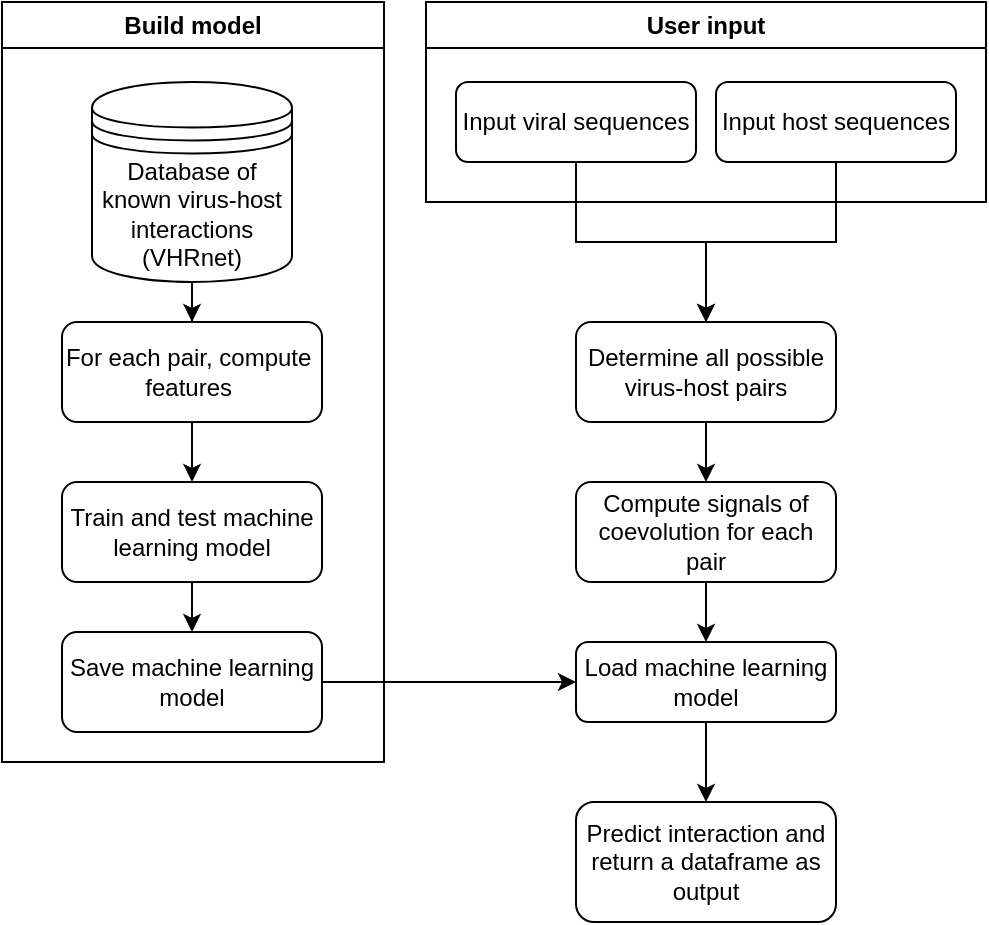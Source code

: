 <mxfile version="20.8.10" type="device"><diagram id="Q-FIue51Xmz_biObEu3h" name="Page-1"><mxGraphModel dx="381" dy="678" grid="1" gridSize="10" guides="1" tooltips="1" connect="1" arrows="1" fold="1" page="1" pageScale="1" pageWidth="600" pageHeight="900" math="0" shadow="0"><root><mxCell id="0"/><mxCell id="1" parent="0"/><mxCell id="jM-Vet60eMVjA-Xl_X50-4" style="edgeStyle=orthogonalEdgeStyle;rounded=0;orthogonalLoop=1;jettySize=auto;html=1;entryX=0.5;entryY=0;entryDx=0;entryDy=0;" parent="1" source="jM-Vet60eMVjA-Xl_X50-1" target="jM-Vet60eMVjA-Xl_X50-3" edge="1"><mxGeometry relative="1" as="geometry"/></mxCell><mxCell id="jM-Vet60eMVjA-Xl_X50-1" value="Input viral sequences" style="rounded=1;whiteSpace=wrap;html=1;" parent="1" vertex="1"><mxGeometry x="875" y="110" width="120" height="40" as="geometry"/></mxCell><mxCell id="jM-Vet60eMVjA-Xl_X50-5" style="edgeStyle=orthogonalEdgeStyle;rounded=0;orthogonalLoop=1;jettySize=auto;html=1;entryX=0.5;entryY=0;entryDx=0;entryDy=0;" parent="1" source="jM-Vet60eMVjA-Xl_X50-2" target="jM-Vet60eMVjA-Xl_X50-3" edge="1"><mxGeometry relative="1" as="geometry"/></mxCell><mxCell id="jM-Vet60eMVjA-Xl_X50-2" value="Input host sequences" style="rounded=1;whiteSpace=wrap;html=1;" parent="1" vertex="1"><mxGeometry x="1005" y="110" width="120" height="40" as="geometry"/></mxCell><mxCell id="jM-Vet60eMVjA-Xl_X50-7" style="edgeStyle=orthogonalEdgeStyle;rounded=0;orthogonalLoop=1;jettySize=auto;html=1;entryX=0.5;entryY=0;entryDx=0;entryDy=0;" parent="1" source="jM-Vet60eMVjA-Xl_X50-3" target="jM-Vet60eMVjA-Xl_X50-6" edge="1"><mxGeometry relative="1" as="geometry"/></mxCell><mxCell id="jM-Vet60eMVjA-Xl_X50-3" value="Determine all possible virus-host pairs" style="rounded=1;whiteSpace=wrap;html=1;" parent="1" vertex="1"><mxGeometry x="935" y="230" width="130" height="50" as="geometry"/></mxCell><mxCell id="LpjcW3A_V6wCs8siqMza-14" style="edgeStyle=orthogonalEdgeStyle;rounded=0;orthogonalLoop=1;jettySize=auto;html=1;" parent="1" source="jM-Vet60eMVjA-Xl_X50-6" target="LpjcW3A_V6wCs8siqMza-12" edge="1"><mxGeometry relative="1" as="geometry"/></mxCell><mxCell id="jM-Vet60eMVjA-Xl_X50-6" value="Compute signals of coevolution for each pair" style="rounded=1;whiteSpace=wrap;html=1;" parent="1" vertex="1"><mxGeometry x="935" y="310" width="130" height="50" as="geometry"/></mxCell><mxCell id="jM-Vet60eMVjA-Xl_X50-8" value="Predict interaction and return a dataframe as output" style="rounded=1;whiteSpace=wrap;html=1;" parent="1" vertex="1"><mxGeometry x="935" y="470" width="130" height="60" as="geometry"/></mxCell><mxCell id="LpjcW3A_V6wCs8siqMza-9" style="edgeStyle=orthogonalEdgeStyle;rounded=0;orthogonalLoop=1;jettySize=auto;html=1;entryX=0.5;entryY=0;entryDx=0;entryDy=0;" parent="1" source="XQeKwd74AmsxoPwSOVTo-4" target="LpjcW3A_V6wCs8siqMza-7" edge="1"><mxGeometry relative="1" as="geometry"/></mxCell><mxCell id="XQeKwd74AmsxoPwSOVTo-4" value="Database of known virus-host interactions (VHRnet)" style="shape=datastore;whiteSpace=wrap;html=1;" parent="1" vertex="1"><mxGeometry x="693" y="110" width="100" height="100" as="geometry"/></mxCell><mxCell id="LpjcW3A_V6wCs8siqMza-5" value="User input" style="swimlane;whiteSpace=wrap;html=1;container=0;" parent="1" vertex="1"><mxGeometry x="860" y="70" width="280" height="100" as="geometry"><mxRectangle x="860" y="80" width="100" height="30" as="alternateBounds"/></mxGeometry></mxCell><mxCell id="LpjcW3A_V6wCs8siqMza-13" style="edgeStyle=orthogonalEdgeStyle;rounded=0;orthogonalLoop=1;jettySize=auto;html=1;entryX=0;entryY=0.5;entryDx=0;entryDy=0;" parent="1" source="LpjcW3A_V6wCs8siqMza-8" target="LpjcW3A_V6wCs8siqMza-12" edge="1"><mxGeometry relative="1" as="geometry"/></mxCell><mxCell id="LpjcW3A_V6wCs8siqMza-15" style="edgeStyle=orthogonalEdgeStyle;rounded=0;orthogonalLoop=1;jettySize=auto;html=1;entryX=0.5;entryY=0;entryDx=0;entryDy=0;" parent="1" source="LpjcW3A_V6wCs8siqMza-12" target="jM-Vet60eMVjA-Xl_X50-8" edge="1"><mxGeometry relative="1" as="geometry"/></mxCell><mxCell id="LpjcW3A_V6wCs8siqMza-12" value="Load machine learning model" style="rounded=1;whiteSpace=wrap;html=1;" parent="1" vertex="1"><mxGeometry x="935" y="390" width="130" height="40" as="geometry"/></mxCell><mxCell id="LpjcW3A_V6wCs8siqMza-16" value="Build model" style="swimlane;whiteSpace=wrap;html=1;container=0;" parent="1" vertex="1"><mxGeometry x="648" y="70" width="191" height="380" as="geometry"/></mxCell><mxCell id="LpjcW3A_V6wCs8siqMza-7" value="For each pair, compute&amp;nbsp; features&amp;nbsp;" style="rounded=1;whiteSpace=wrap;html=1;" parent="LpjcW3A_V6wCs8siqMza-16" vertex="1"><mxGeometry x="30" y="160" width="130" height="50" as="geometry"/></mxCell><mxCell id="XQeKwd74AmsxoPwSOVTo-2" value="Train and test machine learning model" style="rounded=1;whiteSpace=wrap;html=1;" parent="LpjcW3A_V6wCs8siqMza-16" vertex="1"><mxGeometry x="30" y="240" width="130" height="50" as="geometry"/></mxCell><mxCell id="LpjcW3A_V6wCs8siqMza-10" style="edgeStyle=orthogonalEdgeStyle;rounded=0;orthogonalLoop=1;jettySize=auto;html=1;" parent="LpjcW3A_V6wCs8siqMza-16" source="LpjcW3A_V6wCs8siqMza-7" target="XQeKwd74AmsxoPwSOVTo-2" edge="1"><mxGeometry relative="1" as="geometry"/></mxCell><mxCell id="LpjcW3A_V6wCs8siqMza-8" value="Save machine learning model" style="rounded=1;whiteSpace=wrap;html=1;" parent="LpjcW3A_V6wCs8siqMza-16" vertex="1"><mxGeometry x="30" y="315" width="130" height="50" as="geometry"/></mxCell><mxCell id="LpjcW3A_V6wCs8siqMza-11" style="edgeStyle=orthogonalEdgeStyle;rounded=0;orthogonalLoop=1;jettySize=auto;html=1;" parent="LpjcW3A_V6wCs8siqMza-16" source="XQeKwd74AmsxoPwSOVTo-2" target="LpjcW3A_V6wCs8siqMza-8" edge="1"><mxGeometry relative="1" as="geometry"/></mxCell></root></mxGraphModel></diagram></mxfile>